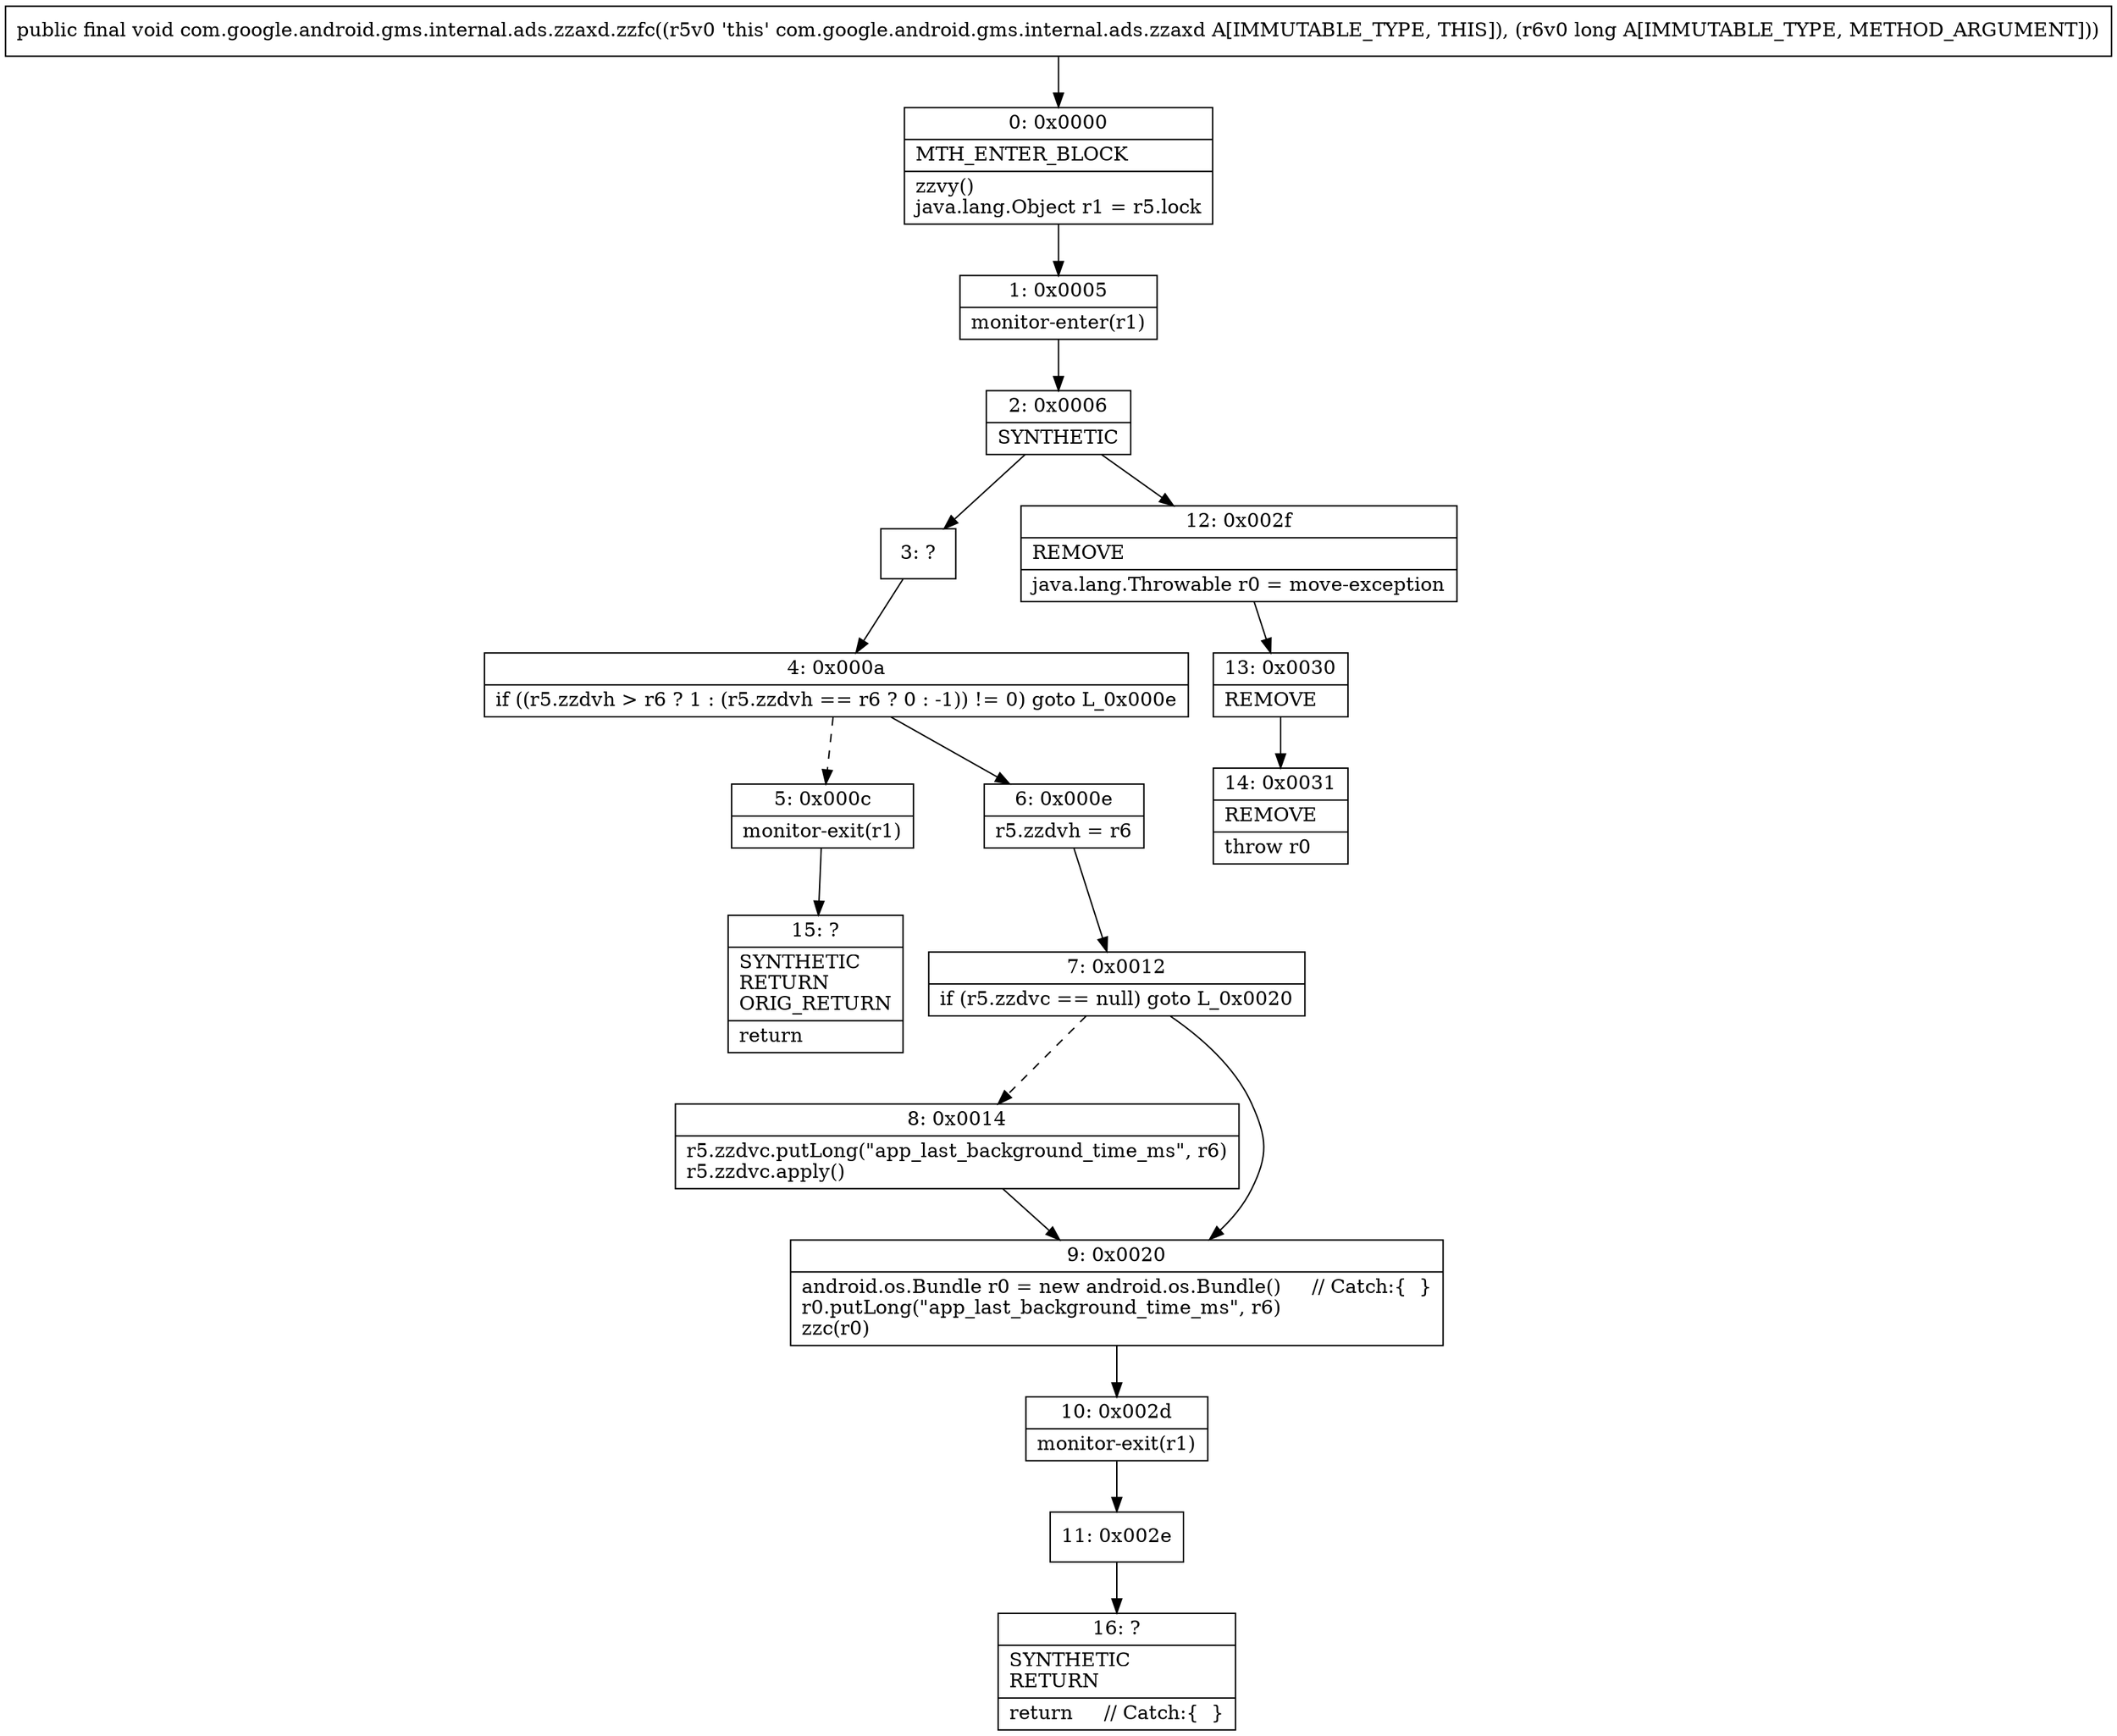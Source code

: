 digraph "CFG forcom.google.android.gms.internal.ads.zzaxd.zzfc(J)V" {
Node_0 [shape=record,label="{0\:\ 0x0000|MTH_ENTER_BLOCK\l|zzvy()\ljava.lang.Object r1 = r5.lock\l}"];
Node_1 [shape=record,label="{1\:\ 0x0005|monitor\-enter(r1)\l}"];
Node_2 [shape=record,label="{2\:\ 0x0006|SYNTHETIC\l}"];
Node_3 [shape=record,label="{3\:\ ?}"];
Node_4 [shape=record,label="{4\:\ 0x000a|if ((r5.zzdvh \> r6 ? 1 : (r5.zzdvh == r6 ? 0 : \-1)) != 0) goto L_0x000e\l}"];
Node_5 [shape=record,label="{5\:\ 0x000c|monitor\-exit(r1)\l}"];
Node_6 [shape=record,label="{6\:\ 0x000e|r5.zzdvh = r6\l}"];
Node_7 [shape=record,label="{7\:\ 0x0012|if (r5.zzdvc == null) goto L_0x0020\l}"];
Node_8 [shape=record,label="{8\:\ 0x0014|r5.zzdvc.putLong(\"app_last_background_time_ms\", r6)\lr5.zzdvc.apply()\l}"];
Node_9 [shape=record,label="{9\:\ 0x0020|android.os.Bundle r0 = new android.os.Bundle()     \/\/ Catch:\{  \}\lr0.putLong(\"app_last_background_time_ms\", r6)\lzzc(r0)\l}"];
Node_10 [shape=record,label="{10\:\ 0x002d|monitor\-exit(r1)\l}"];
Node_11 [shape=record,label="{11\:\ 0x002e}"];
Node_12 [shape=record,label="{12\:\ 0x002f|REMOVE\l|java.lang.Throwable r0 = move\-exception\l}"];
Node_13 [shape=record,label="{13\:\ 0x0030|REMOVE\l}"];
Node_14 [shape=record,label="{14\:\ 0x0031|REMOVE\l|throw r0\l}"];
Node_15 [shape=record,label="{15\:\ ?|SYNTHETIC\lRETURN\lORIG_RETURN\l|return\l}"];
Node_16 [shape=record,label="{16\:\ ?|SYNTHETIC\lRETURN\l|return     \/\/ Catch:\{  \}\l}"];
MethodNode[shape=record,label="{public final void com.google.android.gms.internal.ads.zzaxd.zzfc((r5v0 'this' com.google.android.gms.internal.ads.zzaxd A[IMMUTABLE_TYPE, THIS]), (r6v0 long A[IMMUTABLE_TYPE, METHOD_ARGUMENT])) }"];
MethodNode -> Node_0;
Node_0 -> Node_1;
Node_1 -> Node_2;
Node_2 -> Node_3;
Node_2 -> Node_12;
Node_3 -> Node_4;
Node_4 -> Node_5[style=dashed];
Node_4 -> Node_6;
Node_5 -> Node_15;
Node_6 -> Node_7;
Node_7 -> Node_8[style=dashed];
Node_7 -> Node_9;
Node_8 -> Node_9;
Node_9 -> Node_10;
Node_10 -> Node_11;
Node_11 -> Node_16;
Node_12 -> Node_13;
Node_13 -> Node_14;
}

